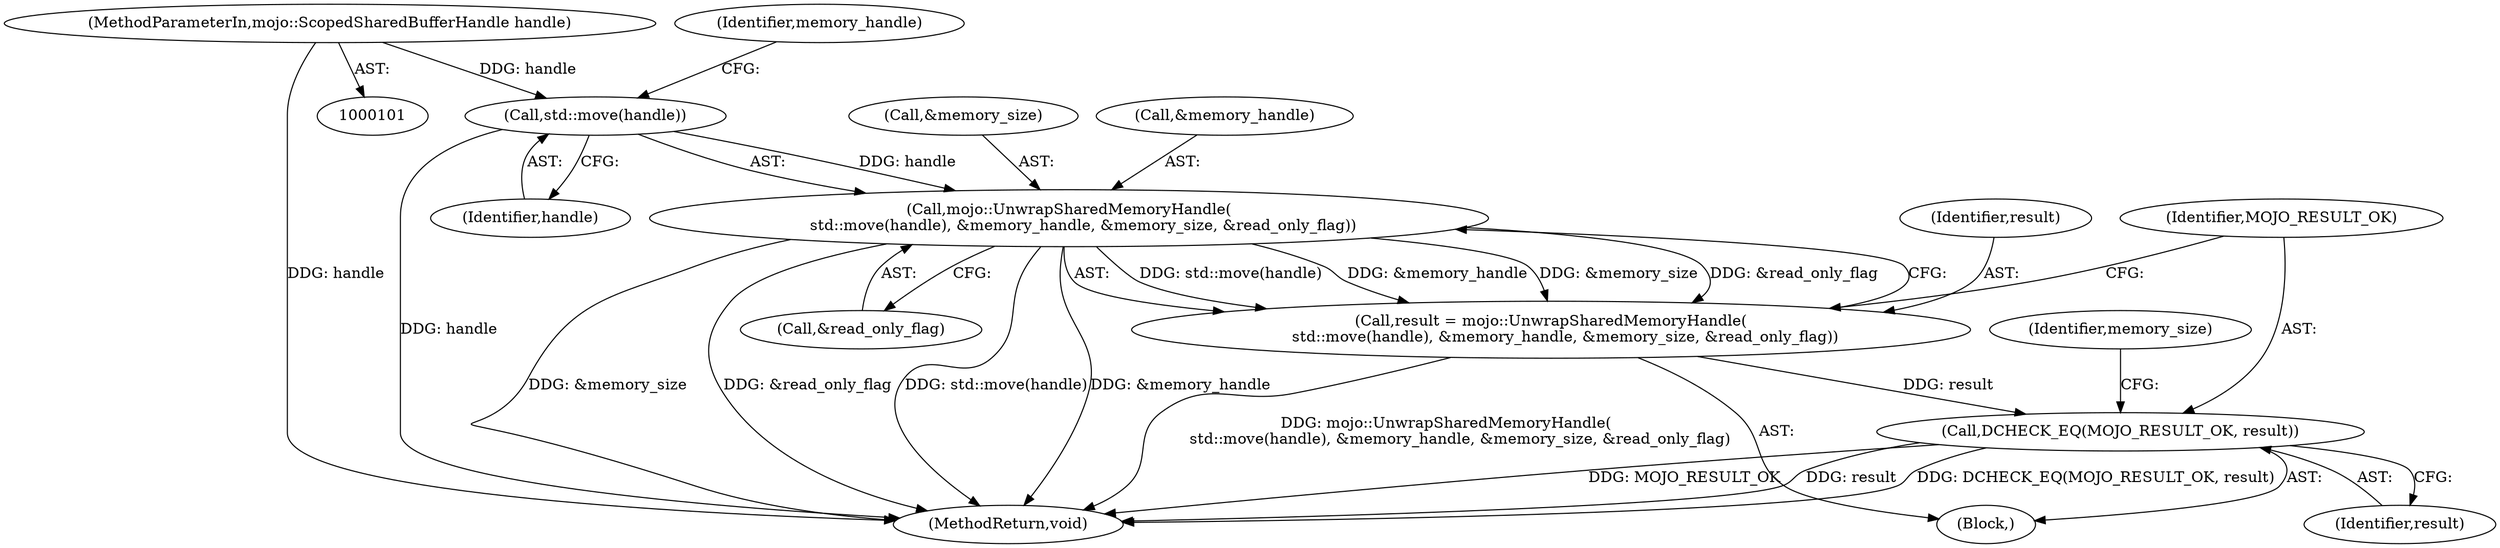 digraph "1_Chrome_673ce95d481ea9368c4d4d43ac756ba1d6d9e608_14@API" {
"1000130" [label="(Call,std::move(handle))"];
"1000103" [label="(MethodParameterIn,mojo::ScopedSharedBufferHandle handle)"];
"1000129" [label="(Call,mojo::UnwrapSharedMemoryHandle(\n      std::move(handle), &memory_handle, &memory_size, &read_only_flag))"];
"1000127" [label="(Call,result = mojo::UnwrapSharedMemoryHandle(\n      std::move(handle), &memory_handle, &memory_size, &read_only_flag))"];
"1000138" [label="(Call,DCHECK_EQ(MOJO_RESULT_OK, result))"];
"1000136" [label="(Call,&read_only_flag)"];
"1000104" [label="(Block,)"];
"1000134" [label="(Call,&memory_size)"];
"1000139" [label="(Identifier,MOJO_RESULT_OK)"];
"1000129" [label="(Call,mojo::UnwrapSharedMemoryHandle(\n      std::move(handle), &memory_handle, &memory_size, &read_only_flag))"];
"1000140" [label="(Identifier,result)"];
"1000138" [label="(Call,DCHECK_EQ(MOJO_RESULT_OK, result))"];
"1000127" [label="(Call,result = mojo::UnwrapSharedMemoryHandle(\n      std::move(handle), &memory_handle, &memory_size, &read_only_flag))"];
"1000142" [label="(Identifier,memory_size)"];
"1000132" [label="(Call,&memory_handle)"];
"1000131" [label="(Identifier,handle)"];
"1000128" [label="(Identifier,result)"];
"1000133" [label="(Identifier,memory_handle)"];
"1000130" [label="(Call,std::move(handle))"];
"1000173" [label="(MethodReturn,void)"];
"1000103" [label="(MethodParameterIn,mojo::ScopedSharedBufferHandle handle)"];
"1000130" -> "1000129"  [label="AST: "];
"1000130" -> "1000131"  [label="CFG: "];
"1000131" -> "1000130"  [label="AST: "];
"1000133" -> "1000130"  [label="CFG: "];
"1000130" -> "1000173"  [label="DDG: handle"];
"1000130" -> "1000129"  [label="DDG: handle"];
"1000103" -> "1000130"  [label="DDG: handle"];
"1000103" -> "1000101"  [label="AST: "];
"1000103" -> "1000173"  [label="DDG: handle"];
"1000129" -> "1000127"  [label="AST: "];
"1000129" -> "1000136"  [label="CFG: "];
"1000132" -> "1000129"  [label="AST: "];
"1000134" -> "1000129"  [label="AST: "];
"1000136" -> "1000129"  [label="AST: "];
"1000127" -> "1000129"  [label="CFG: "];
"1000129" -> "1000173"  [label="DDG: std::move(handle)"];
"1000129" -> "1000173"  [label="DDG: &memory_handle"];
"1000129" -> "1000173"  [label="DDG: &memory_size"];
"1000129" -> "1000173"  [label="DDG: &read_only_flag"];
"1000129" -> "1000127"  [label="DDG: std::move(handle)"];
"1000129" -> "1000127"  [label="DDG: &memory_handle"];
"1000129" -> "1000127"  [label="DDG: &memory_size"];
"1000129" -> "1000127"  [label="DDG: &read_only_flag"];
"1000127" -> "1000104"  [label="AST: "];
"1000128" -> "1000127"  [label="AST: "];
"1000139" -> "1000127"  [label="CFG: "];
"1000127" -> "1000173"  [label="DDG: mojo::UnwrapSharedMemoryHandle(\n      std::move(handle), &memory_handle, &memory_size, &read_only_flag)"];
"1000127" -> "1000138"  [label="DDG: result"];
"1000138" -> "1000104"  [label="AST: "];
"1000138" -> "1000140"  [label="CFG: "];
"1000139" -> "1000138"  [label="AST: "];
"1000140" -> "1000138"  [label="AST: "];
"1000142" -> "1000138"  [label="CFG: "];
"1000138" -> "1000173"  [label="DDG: MOJO_RESULT_OK"];
"1000138" -> "1000173"  [label="DDG: result"];
"1000138" -> "1000173"  [label="DDG: DCHECK_EQ(MOJO_RESULT_OK, result)"];
}

